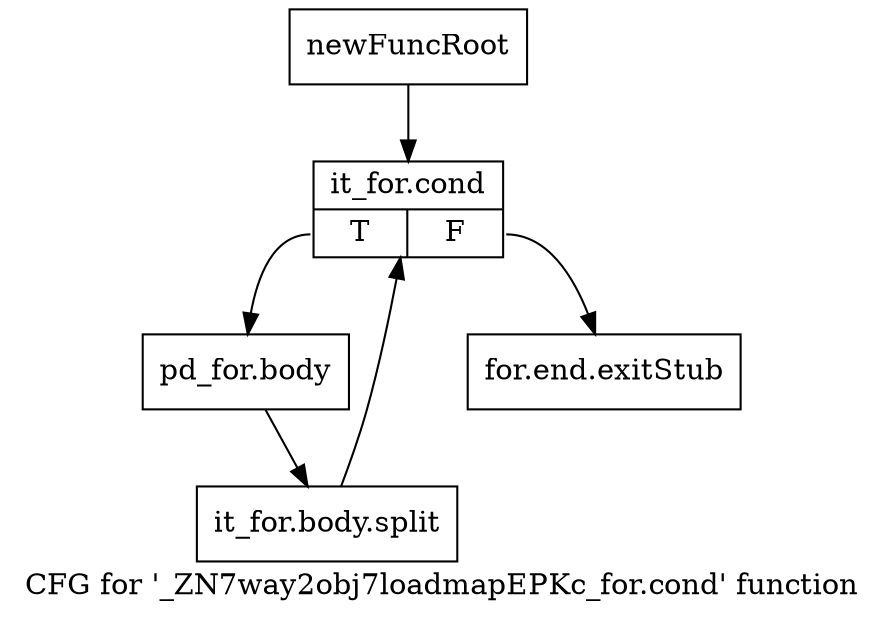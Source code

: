 digraph "CFG for '_ZN7way2obj7loadmapEPKc_for.cond' function" {
	label="CFG for '_ZN7way2obj7loadmapEPKc_for.cond' function";

	Node0x24769f0 [shape=record,label="{newFuncRoot}"];
	Node0x24769f0 -> Node0x2476e40;
	Node0x2476a40 [shape=record,label="{for.end.exitStub}"];
	Node0x2476e40 [shape=record,label="{it_for.cond|{<s0>T|<s1>F}}"];
	Node0x2476e40:s0 -> Node0x2476e90;
	Node0x2476e40:s1 -> Node0x2476a40;
	Node0x2476e90 [shape=record,label="{pd_for.body}"];
	Node0x2476e90 -> Node0x25188c0;
	Node0x25188c0 [shape=record,label="{it_for.body.split}"];
	Node0x25188c0 -> Node0x2476e40;
}
